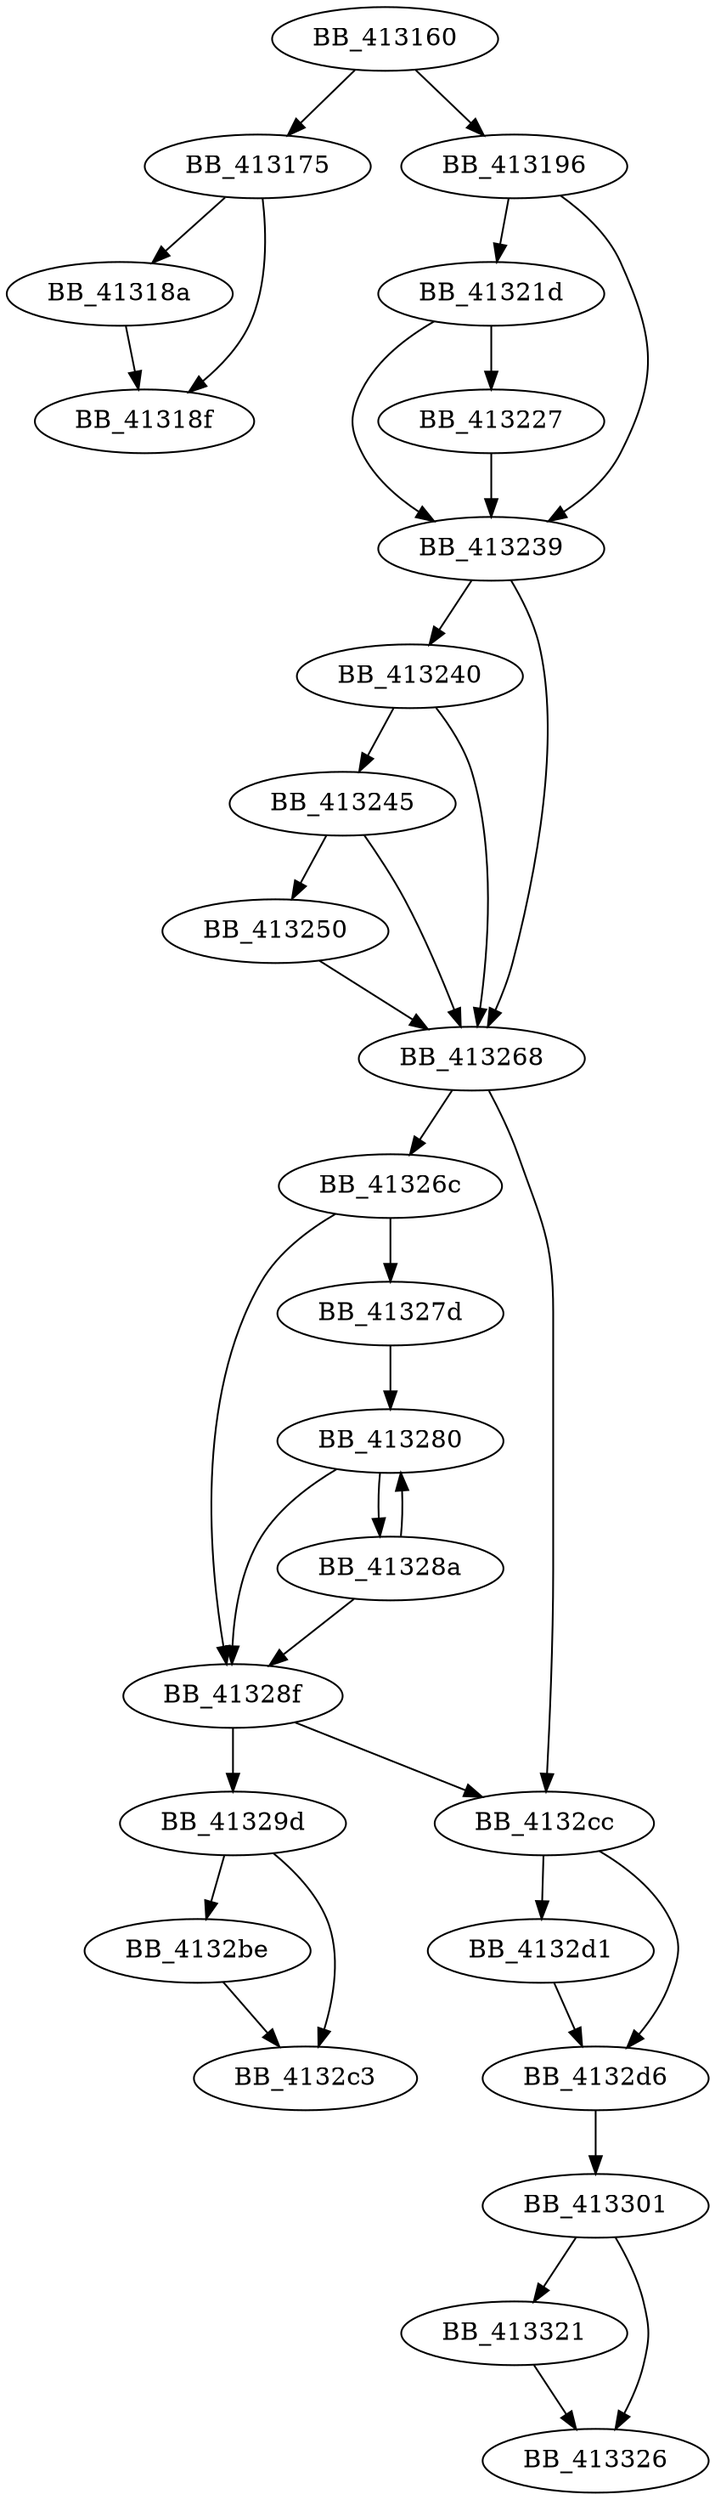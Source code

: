 DiGraph sub_413160{
BB_413160->BB_413175
BB_413160->BB_413196
BB_413175->BB_41318a
BB_413175->BB_41318f
BB_41318a->BB_41318f
BB_413196->BB_41321d
BB_413196->BB_413239
BB_41321d->BB_413227
BB_41321d->BB_413239
BB_413227->BB_413239
BB_413239->BB_413240
BB_413239->BB_413268
BB_413240->BB_413245
BB_413240->BB_413268
BB_413245->BB_413250
BB_413245->BB_413268
BB_413250->BB_413268
BB_413268->BB_41326c
BB_413268->BB_4132cc
BB_41326c->BB_41327d
BB_41326c->BB_41328f
BB_41327d->BB_413280
BB_413280->BB_41328a
BB_413280->BB_41328f
BB_41328a->BB_413280
BB_41328a->BB_41328f
BB_41328f->BB_41329d
BB_41328f->BB_4132cc
BB_41329d->BB_4132be
BB_41329d->BB_4132c3
BB_4132be->BB_4132c3
BB_4132cc->BB_4132d1
BB_4132cc->BB_4132d6
BB_4132d1->BB_4132d6
BB_4132d6->BB_413301
BB_413301->BB_413321
BB_413301->BB_413326
BB_413321->BB_413326
}
